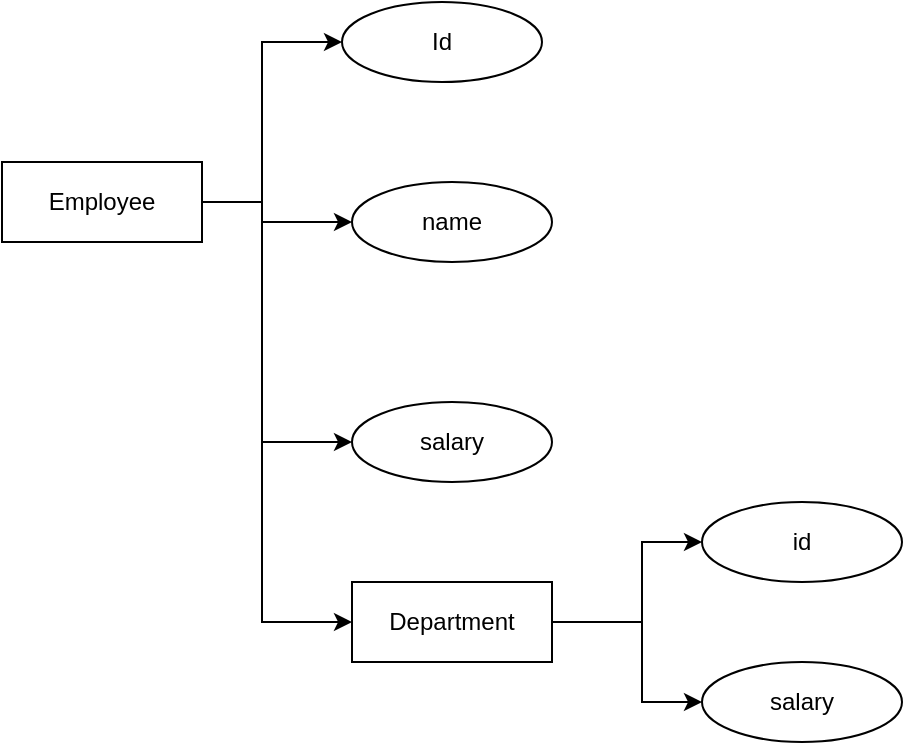 <mxfile version="22.0.8" type="google" pages="3">
  <diagram name="Page-1" id="9n5KK0Yy7mbsJizz310d">
    <mxGraphModel dx="954" dy="600" grid="1" gridSize="10" guides="1" tooltips="1" connect="1" arrows="1" fold="1" page="1" pageScale="1" pageWidth="850" pageHeight="1100" math="0" shadow="0">
      <root>
        <mxCell id="0" />
        <mxCell id="1" parent="0" />
        <mxCell id="fNIek8wEXJSOBC47nYeL-12" style="edgeStyle=orthogonalEdgeStyle;rounded=0;orthogonalLoop=1;jettySize=auto;html=1;entryX=0;entryY=0.5;entryDx=0;entryDy=0;" edge="1" parent="1" source="fNIek8wEXJSOBC47nYeL-1" target="fNIek8wEXJSOBC47nYeL-2">
          <mxGeometry relative="1" as="geometry">
            <Array as="points">
              <mxPoint x="330" y="230" />
              <mxPoint x="330" y="150" />
            </Array>
          </mxGeometry>
        </mxCell>
        <mxCell id="fNIek8wEXJSOBC47nYeL-13" style="edgeStyle=orthogonalEdgeStyle;rounded=0;orthogonalLoop=1;jettySize=auto;html=1;" edge="1" parent="1" source="fNIek8wEXJSOBC47nYeL-1" target="fNIek8wEXJSOBC47nYeL-6">
          <mxGeometry relative="1" as="geometry">
            <Array as="points">
              <mxPoint x="330" y="230" />
              <mxPoint x="330" y="240" />
            </Array>
          </mxGeometry>
        </mxCell>
        <mxCell id="fNIek8wEXJSOBC47nYeL-15" style="edgeStyle=orthogonalEdgeStyle;rounded=0;orthogonalLoop=1;jettySize=auto;html=1;" edge="1" parent="1" source="fNIek8wEXJSOBC47nYeL-1" target="fNIek8wEXJSOBC47nYeL-7">
          <mxGeometry relative="1" as="geometry">
            <Array as="points">
              <mxPoint x="330" y="230" />
              <mxPoint x="330" y="440" />
            </Array>
          </mxGeometry>
        </mxCell>
        <mxCell id="fNIek8wEXJSOBC47nYeL-20" style="edgeStyle=orthogonalEdgeStyle;rounded=0;orthogonalLoop=1;jettySize=auto;html=1;entryX=0;entryY=0.5;entryDx=0;entryDy=0;" edge="1" parent="1" source="fNIek8wEXJSOBC47nYeL-1" target="fNIek8wEXJSOBC47nYeL-4">
          <mxGeometry relative="1" as="geometry">
            <Array as="points">
              <mxPoint x="330" y="230" />
              <mxPoint x="330" y="350" />
            </Array>
          </mxGeometry>
        </mxCell>
        <mxCell id="fNIek8wEXJSOBC47nYeL-1" value="Employee&lt;br&gt;" style="whiteSpace=wrap;html=1;align=center;" vertex="1" parent="1">
          <mxGeometry x="200" y="210" width="100" height="40" as="geometry" />
        </mxCell>
        <mxCell id="fNIek8wEXJSOBC47nYeL-2" value="Id" style="ellipse;whiteSpace=wrap;html=1;align=center;" vertex="1" parent="1">
          <mxGeometry x="370" y="130" width="100" height="40" as="geometry" />
        </mxCell>
        <mxCell id="fNIek8wEXJSOBC47nYeL-4" value="salary" style="ellipse;whiteSpace=wrap;html=1;align=center;" vertex="1" parent="1">
          <mxGeometry x="375" y="330" width="100" height="40" as="geometry" />
        </mxCell>
        <mxCell id="fNIek8wEXJSOBC47nYeL-5" value="id" style="ellipse;whiteSpace=wrap;html=1;align=center;" vertex="1" parent="1">
          <mxGeometry x="550" y="380" width="100" height="40" as="geometry" />
        </mxCell>
        <mxCell id="fNIek8wEXJSOBC47nYeL-6" value="name" style="ellipse;whiteSpace=wrap;html=1;align=center;" vertex="1" parent="1">
          <mxGeometry x="375" y="220" width="100" height="40" as="geometry" />
        </mxCell>
        <mxCell id="fNIek8wEXJSOBC47nYeL-10" style="edgeStyle=orthogonalEdgeStyle;rounded=0;orthogonalLoop=1;jettySize=auto;html=1;entryX=0;entryY=0.5;entryDx=0;entryDy=0;" edge="1" parent="1" source="fNIek8wEXJSOBC47nYeL-7" target="fNIek8wEXJSOBC47nYeL-5">
          <mxGeometry relative="1" as="geometry">
            <Array as="points">
              <mxPoint x="520" y="440" />
              <mxPoint x="520" y="400" />
            </Array>
          </mxGeometry>
        </mxCell>
        <mxCell id="fNIek8wEXJSOBC47nYeL-11" style="edgeStyle=orthogonalEdgeStyle;rounded=0;orthogonalLoop=1;jettySize=auto;html=1;entryX=0;entryY=0.5;entryDx=0;entryDy=0;" edge="1" parent="1" source="fNIek8wEXJSOBC47nYeL-7" target="fNIek8wEXJSOBC47nYeL-9">
          <mxGeometry relative="1" as="geometry">
            <Array as="points">
              <mxPoint x="520" y="440" />
              <mxPoint x="520" y="480" />
            </Array>
          </mxGeometry>
        </mxCell>
        <mxCell id="fNIek8wEXJSOBC47nYeL-7" value="Department" style="whiteSpace=wrap;html=1;align=center;" vertex="1" parent="1">
          <mxGeometry x="375" y="420" width="100" height="40" as="geometry" />
        </mxCell>
        <mxCell id="fNIek8wEXJSOBC47nYeL-9" value="salary" style="ellipse;whiteSpace=wrap;html=1;align=center;" vertex="1" parent="1">
          <mxGeometry x="550" y="460" width="100" height="40" as="geometry" />
        </mxCell>
      </root>
    </mxGraphModel>
  </diagram>
  <diagram id="vj8JbHlfil40TJRxVZLM" name="Page-2">
    <mxGraphModel dx="954" dy="600" grid="1" gridSize="10" guides="1" tooltips="1" connect="1" arrows="1" fold="1" page="1" pageScale="1" pageWidth="850" pageHeight="1100" math="0" shadow="0">
      <root>
        <mxCell id="0" />
        <mxCell id="1" parent="0" />
        <mxCell id="1cGnNMQUjIoNBFrWtkPF-1" value="&amp;lt;&amp;lt;system&amp;gt;&amp;gt;&lt;br&gt;Mentcare&lt;br&gt;" style="whiteSpace=wrap;html=1;align=center;direction=west;" vertex="1" parent="1">
          <mxGeometry x="390" y="300" width="100" height="40" as="geometry" />
        </mxCell>
        <mxCell id="1cGnNMQUjIoNBFrWtkPF-2" value="&amp;lt;&amp;lt;system&amp;gt;&amp;gt;&lt;br&gt;Patient record system&lt;br&gt;" style="whiteSpace=wrap;html=1;align=center;" vertex="1" parent="1">
          <mxGeometry x="390" y="120" width="100" height="60" as="geometry" />
        </mxCell>
        <mxCell id="1cGnNMQUjIoNBFrWtkPF-3" value="&amp;lt;&amp;lt;system&amp;gt;&amp;gt;&lt;br&gt;Management reporting system&lt;br&gt;" style="whiteSpace=wrap;html=1;align=center;" vertex="1" parent="1">
          <mxGeometry x="170" y="160" width="100" height="80" as="geometry" />
        </mxCell>
        <mxCell id="1cGnNMQUjIoNBFrWtkPF-4" value="&amp;lt;&amp;lt;system&amp;gt;&amp;gt;&lt;br&gt;HC statistics system&lt;br&gt;" style="whiteSpace=wrap;html=1;align=center;" vertex="1" parent="1">
          <mxGeometry x="170" y="370" width="100" height="60" as="geometry" />
        </mxCell>
        <mxCell id="1cGnNMQUjIoNBFrWtkPF-5" value="&amp;lt;&amp;lt;system&amp;gt;&amp;gt;&lt;br&gt;Admissions system" style="whiteSpace=wrap;html=1;align=center;" vertex="1" parent="1">
          <mxGeometry x="570" y="170" width="100" height="70" as="geometry" />
        </mxCell>
        <mxCell id="1cGnNMQUjIoNBFrWtkPF-6" value="&amp;lt;&amp;lt;system&amp;gt;.&lt;br&gt;Prescription system&lt;br&gt;" style="whiteSpace=wrap;html=1;align=center;" vertex="1" parent="1">
          <mxGeometry x="580" y="390" width="100" height="70" as="geometry" />
        </mxCell>
        <mxCell id="1cGnNMQUjIoNBFrWtkPF-7" value="&amp;gt;&amp;gt;system&amp;gt;&amp;gt;&lt;br&gt;Appointments system" style="whiteSpace=wrap;html=1;align=center;" vertex="1" parent="1">
          <mxGeometry x="390" y="440" width="100" height="60" as="geometry" />
        </mxCell>
        <mxCell id="1cGnNMQUjIoNBFrWtkPF-14" value="" style="endArrow=none;html=1;rounded=0;labelBackgroundColor=default;strokeColor=default;align=center;verticalAlign=middle;fontFamily=Helvetica;fontSize=11;fontColor=default;shape=connector;exitX=0;exitY=0.5;exitDx=0;exitDy=0;entryX=0.5;entryY=0;entryDx=0;entryDy=0;" edge="1" parent="1" source="1cGnNMQUjIoNBFrWtkPF-1" target="1cGnNMQUjIoNBFrWtkPF-6">
          <mxGeometry relative="1" as="geometry">
            <mxPoint x="500" y="320" as="sourcePoint" />
            <mxPoint x="570" y="320" as="targetPoint" />
            <Array as="points">
              <mxPoint x="630" y="320" />
            </Array>
          </mxGeometry>
        </mxCell>
        <mxCell id="1cGnNMQUjIoNBFrWtkPF-15" value="" style="endArrow=none;html=1;rounded=0;labelBackgroundColor=default;strokeColor=default;align=center;verticalAlign=middle;fontFamily=Helvetica;fontSize=11;fontColor=default;shape=connector;entryX=0.5;entryY=0;entryDx=0;entryDy=0;exitX=0.5;exitY=0;exitDx=0;exitDy=0;" edge="1" parent="1" source="1cGnNMQUjIoNBFrWtkPF-1" target="1cGnNMQUjIoNBFrWtkPF-7">
          <mxGeometry relative="1" as="geometry">
            <mxPoint x="520" y="310" as="sourcePoint" />
            <mxPoint x="680" y="310" as="targetPoint" />
          </mxGeometry>
        </mxCell>
        <mxCell id="1cGnNMQUjIoNBFrWtkPF-16" value="" style="endArrow=none;html=1;rounded=0;labelBackgroundColor=default;strokeColor=default;align=center;verticalAlign=middle;fontFamily=Helvetica;fontSize=11;fontColor=default;shape=connector;entryX=1;entryY=0.5;entryDx=0;entryDy=0;" edge="1" parent="1" source="1cGnNMQUjIoNBFrWtkPF-4" target="1cGnNMQUjIoNBFrWtkPF-1">
          <mxGeometry relative="1" as="geometry">
            <mxPoint x="520" y="310" as="sourcePoint" />
            <mxPoint x="680" y="310" as="targetPoint" />
            <Array as="points">
              <mxPoint x="390" y="400" />
            </Array>
          </mxGeometry>
        </mxCell>
        <mxCell id="1cGnNMQUjIoNBFrWtkPF-17" value="" style="endArrow=none;html=1;rounded=0;labelBackgroundColor=default;strokeColor=default;align=center;verticalAlign=middle;fontFamily=Helvetica;fontSize=11;fontColor=default;shape=connector;" edge="1" parent="1" source="1cGnNMQUjIoNBFrWtkPF-3">
          <mxGeometry relative="1" as="geometry">
            <mxPoint x="520" y="310" as="sourcePoint" />
            <mxPoint x="400" y="300" as="targetPoint" />
            <Array as="points">
              <mxPoint x="400" y="200" />
            </Array>
          </mxGeometry>
        </mxCell>
        <mxCell id="1cGnNMQUjIoNBFrWtkPF-18" value="" style="endArrow=none;html=1;rounded=0;labelBackgroundColor=default;strokeColor=default;align=center;verticalAlign=middle;fontFamily=Helvetica;fontSize=11;fontColor=default;shape=connector;exitX=0.5;exitY=1;exitDx=0;exitDy=0;entryX=0.5;entryY=1;entryDx=0;entryDy=0;" edge="1" parent="1" source="1cGnNMQUjIoNBFrWtkPF-1" target="1cGnNMQUjIoNBFrWtkPF-2">
          <mxGeometry relative="1" as="geometry">
            <mxPoint x="520" y="310" as="sourcePoint" />
            <mxPoint x="680" y="310" as="targetPoint" />
          </mxGeometry>
        </mxCell>
        <mxCell id="1cGnNMQUjIoNBFrWtkPF-19" value="" style="endArrow=none;html=1;rounded=0;labelBackgroundColor=default;strokeColor=default;align=center;verticalAlign=middle;fontFamily=Helvetica;fontSize=11;fontColor=default;shape=connector;exitX=0;exitY=0.5;exitDx=0;exitDy=0;entryX=0;entryY=1;entryDx=0;entryDy=0;" edge="1" parent="1" source="1cGnNMQUjIoNBFrWtkPF-5" target="1cGnNMQUjIoNBFrWtkPF-1">
          <mxGeometry relative="1" as="geometry">
            <mxPoint x="520" y="310" as="sourcePoint" />
            <mxPoint x="680" y="310" as="targetPoint" />
            <Array as="points">
              <mxPoint x="490" y="205" />
            </Array>
          </mxGeometry>
        </mxCell>
      </root>
    </mxGraphModel>
  </diagram>
  <diagram id="5siZ-GdgYZnCJrsv1CMr" name="Page-3">
    <mxGraphModel grid="1" page="1" gridSize="10" guides="1" tooltips="1" connect="1" arrows="1" fold="1" pageScale="1" pageWidth="850" pageHeight="1100" math="0" shadow="0">
      <root>
        <mxCell id="0" />
        <mxCell id="1" parent="0" />
        <mxCell id="pICRMKWI1RosU-jgZUTJ-1" value="Actor" style="shape=umlActor;verticalLabelPosition=bottom;verticalAlign=top;html=1;outlineConnect=0;fontFamily=Helvetica;fontSize=11;fontColor=default;" vertex="1" parent="1">
          <mxGeometry x="200" y="90" width="30" height="60" as="geometry" />
        </mxCell>
        <mxCell id="pICRMKWI1RosU-jgZUTJ-2" value="Actor" style="shape=umlActor;verticalLabelPosition=bottom;verticalAlign=top;html=1;outlineConnect=0;fontFamily=Helvetica;fontSize=11;fontColor=default;" vertex="1" parent="1">
          <mxGeometry x="200" y="330" width="30" height="60" as="geometry" />
        </mxCell>
        <mxCell id="pICRMKWI1RosU-jgZUTJ-5" value="Register patient&lt;br&gt;" style="ellipse;whiteSpace=wrap;html=1;align=center;fontFamily=Helvetica;fontSize=11;fontColor=default;" vertex="1" parent="1">
          <mxGeometry x="375" y="90" width="100" height="40" as="geometry" />
        </mxCell>
        <mxCell id="pICRMKWI1RosU-jgZUTJ-6" value="View personal info" style="ellipse;whiteSpace=wrap;html=1;align=center;fontFamily=Helvetica;fontSize=11;fontColor=default;" vertex="1" parent="1">
          <mxGeometry x="375" y="190" width="100" height="40" as="geometry" />
        </mxCell>
        <mxCell id="pICRMKWI1RosU-jgZUTJ-7" value="view record" style="ellipse;whiteSpace=wrap;html=1;align=center;fontFamily=Helvetica;fontSize=11;fontColor=default;" vertex="1" parent="1">
          <mxGeometry x="375" y="300" width="100" height="40" as="geometry" />
        </mxCell>
        <mxCell id="pICRMKWI1RosU-jgZUTJ-8" value="Edit record" style="ellipse;whiteSpace=wrap;html=1;align=center;fontFamily=Helvetica;fontSize=11;fontColor=default;" vertex="1" parent="1">
          <mxGeometry x="375" y="420" width="100" height="40" as="geometry" />
        </mxCell>
        <mxCell id="pICRMKWI1RosU-jgZUTJ-9" value="Setup consultation" style="ellipse;whiteSpace=wrap;html=1;align=center;fontFamily=Helvetica;fontSize=11;fontColor=default;" vertex="1" parent="1">
          <mxGeometry x="375" y="530" width="100" height="40" as="geometry" />
        </mxCell>
        <mxCell id="pICRMKWI1RosU-jgZUTJ-10" value="Actor" style="shape=umlActor;verticalLabelPosition=bottom;verticalAlign=top;html=1;outlineConnect=0;fontFamily=Helvetica;fontSize=11;fontColor=default;" vertex="1" parent="1">
          <mxGeometry x="630" y="90" width="30" height="60" as="geometry" />
        </mxCell>
        <mxCell id="pICRMKWI1RosU-jgZUTJ-11" value="Actor" style="shape=umlActor;verticalLabelPosition=bottom;verticalAlign=top;html=1;outlineConnect=0;fontFamily=Helvetica;fontSize=11;fontColor=default;" vertex="1" parent="1">
          <mxGeometry x="630" y="330" width="30" height="60" as="geometry" />
        </mxCell>
        <mxCell id="pICRMKWI1RosU-jgZUTJ-12" value="Export statistics&amp;nbsp;" style="ellipse;whiteSpace=wrap;html=1;align=center;fontFamily=Helvetica;fontSize=11;fontColor=default;" vertex="1" parent="1">
          <mxGeometry x="740" y="100" width="100" height="40" as="geometry" />
        </mxCell>
        <mxCell id="pICRMKWI1RosU-jgZUTJ-13" value="Generate report" style="ellipse;whiteSpace=wrap;html=1;align=center;fontFamily=Helvetica;fontSize=11;fontColor=default;" vertex="1" parent="1">
          <mxGeometry x="740" y="290" width="100" height="40" as="geometry" />
        </mxCell>
        <mxCell id="pICRMKWI1RosU-jgZUTJ-16" value="" style="endArrow=none;html=1;rounded=0;labelBackgroundColor=default;strokeColor=default;align=center;verticalAlign=middle;fontFamily=Helvetica;fontSize=11;fontColor=default;shape=connector;exitX=0.5;exitY=0.5;exitDx=0;exitDy=0;exitPerimeter=0;entryX=0;entryY=0.5;entryDx=0;entryDy=0;" edge="1" parent="1" source="pICRMKWI1RosU-jgZUTJ-1" target="pICRMKWI1RosU-jgZUTJ-5">
          <mxGeometry relative="1" as="geometry">
            <mxPoint x="380" y="310" as="sourcePoint" />
            <mxPoint x="540" y="310" as="targetPoint" />
          </mxGeometry>
        </mxCell>
        <mxCell id="pICRMKWI1RosU-jgZUTJ-17" value="" style="endArrow=none;html=1;rounded=0;labelBackgroundColor=default;strokeColor=default;align=center;verticalAlign=middle;fontFamily=Helvetica;fontSize=11;fontColor=default;shape=connector;exitX=0.5;exitY=0.5;exitDx=0;exitDy=0;exitPerimeter=0;entryX=0;entryY=0.5;entryDx=0;entryDy=0;" edge="1" parent="1" source="pICRMKWI1RosU-jgZUTJ-1" target="pICRMKWI1RosU-jgZUTJ-6">
          <mxGeometry relative="1" as="geometry">
            <mxPoint x="380" y="310" as="sourcePoint" />
            <mxPoint x="540" y="310" as="targetPoint" />
          </mxGeometry>
        </mxCell>
        <mxCell id="pICRMKWI1RosU-jgZUTJ-18" value="" style="endArrow=none;html=1;rounded=0;labelBackgroundColor=default;strokeColor=default;align=center;verticalAlign=middle;fontFamily=Helvetica;fontSize=11;fontColor=default;shape=connector;exitX=0.5;exitY=0.5;exitDx=0;exitDy=0;exitPerimeter=0;entryX=0;entryY=0.5;entryDx=0;entryDy=0;" edge="1" parent="1" source="pICRMKWI1RosU-jgZUTJ-2" target="pICRMKWI1RosU-jgZUTJ-7">
          <mxGeometry relative="1" as="geometry">
            <mxPoint x="380" y="310" as="sourcePoint" />
            <mxPoint x="540" y="310" as="targetPoint" />
          </mxGeometry>
        </mxCell>
        <mxCell id="pICRMKWI1RosU-jgZUTJ-19" value="" style="endArrow=none;html=1;rounded=0;labelBackgroundColor=default;strokeColor=default;align=center;verticalAlign=middle;fontFamily=Helvetica;fontSize=11;fontColor=default;shape=connector;entryX=0;entryY=0.5;entryDx=0;entryDy=0;exitX=0.5;exitY=0.5;exitDx=0;exitDy=0;exitPerimeter=0;" edge="1" parent="1" source="pICRMKWI1RosU-jgZUTJ-2" target="pICRMKWI1RosU-jgZUTJ-8">
          <mxGeometry relative="1" as="geometry">
            <mxPoint x="380" y="310" as="sourcePoint" />
            <mxPoint x="540" y="310" as="targetPoint" />
          </mxGeometry>
        </mxCell>
        <mxCell id="pICRMKWI1RosU-jgZUTJ-20" value="" style="endArrow=none;html=1;rounded=0;labelBackgroundColor=default;strokeColor=default;align=center;verticalAlign=middle;fontFamily=Helvetica;fontSize=11;fontColor=default;shape=connector;entryX=1;entryY=0.5;entryDx=0;entryDy=0;" edge="1" parent="1" source="pICRMKWI1RosU-jgZUTJ-10" target="pICRMKWI1RosU-jgZUTJ-6">
          <mxGeometry relative="1" as="geometry">
            <mxPoint x="380" y="310" as="sourcePoint" />
            <mxPoint x="540" y="310" as="targetPoint" />
          </mxGeometry>
        </mxCell>
        <mxCell id="pICRMKWI1RosU-jgZUTJ-21" value="" style="endArrow=none;html=1;rounded=0;labelBackgroundColor=default;strokeColor=default;align=center;verticalAlign=middle;fontFamily=Helvetica;fontSize=11;fontColor=default;shape=connector;entryX=0;entryY=0.5;entryDx=0;entryDy=0;" edge="1" parent="1" source="pICRMKWI1RosU-jgZUTJ-10" target="pICRMKWI1RosU-jgZUTJ-12">
          <mxGeometry relative="1" as="geometry">
            <mxPoint x="380" y="310" as="sourcePoint" />
            <mxPoint x="540" y="310" as="targetPoint" />
          </mxGeometry>
        </mxCell>
        <mxCell id="pICRMKWI1RosU-jgZUTJ-22" value="" style="endArrow=none;html=1;rounded=0;labelBackgroundColor=default;strokeColor=default;align=center;verticalAlign=middle;fontFamily=Helvetica;fontSize=11;fontColor=default;shape=connector;" edge="1" parent="1" source="pICRMKWI1RosU-jgZUTJ-10" target="pICRMKWI1RosU-jgZUTJ-13">
          <mxGeometry relative="1" as="geometry">
            <mxPoint x="380" y="310" as="sourcePoint" />
            <mxPoint x="540" y="310" as="targetPoint" />
          </mxGeometry>
        </mxCell>
        <mxCell id="pICRMKWI1RosU-jgZUTJ-23" value="" style="endArrow=none;html=1;rounded=0;labelBackgroundColor=default;strokeColor=default;align=center;verticalAlign=middle;fontFamily=Helvetica;fontSize=11;fontColor=default;shape=connector;entryX=0;entryY=0.5;entryDx=0;entryDy=0;exitX=0.5;exitY=0.5;exitDx=0;exitDy=0;exitPerimeter=0;" edge="1" parent="1" source="pICRMKWI1RosU-jgZUTJ-11" target="pICRMKWI1RosU-jgZUTJ-13">
          <mxGeometry relative="1" as="geometry">
            <mxPoint x="380" y="310" as="sourcePoint" />
            <mxPoint x="540" y="310" as="targetPoint" />
          </mxGeometry>
        </mxCell>
        <mxCell id="pICRMKWI1RosU-jgZUTJ-24" value="" style="endArrow=none;html=1;rounded=0;labelBackgroundColor=default;strokeColor=default;align=center;verticalAlign=middle;fontFamily=Helvetica;fontSize=11;fontColor=default;shape=connector;exitX=1;exitY=0.5;exitDx=0;exitDy=0;entryX=0.5;entryY=0.5;entryDx=0;entryDy=0;entryPerimeter=0;" edge="1" parent="1" source="pICRMKWI1RosU-jgZUTJ-7" target="pICRMKWI1RosU-jgZUTJ-11">
          <mxGeometry relative="1" as="geometry">
            <mxPoint x="380" y="310" as="sourcePoint" />
            <mxPoint x="540" y="310" as="targetPoint" />
          </mxGeometry>
        </mxCell>
        <mxCell id="pICRMKWI1RosU-jgZUTJ-25" value="" style="endArrow=none;html=1;rounded=0;labelBackgroundColor=default;strokeColor=default;align=center;verticalAlign=middle;fontFamily=Helvetica;fontSize=11;fontColor=default;shape=connector;exitX=1;exitY=0.5;exitDx=0;exitDy=0;" edge="1" parent="1" source="pICRMKWI1RosU-jgZUTJ-8">
          <mxGeometry relative="1" as="geometry">
            <mxPoint x="380" y="310" as="sourcePoint" />
            <mxPoint x="640" y="360" as="targetPoint" />
          </mxGeometry>
        </mxCell>
        <mxCell id="pICRMKWI1RosU-jgZUTJ-27" value="" style="endArrow=none;html=1;rounded=0;labelBackgroundColor=default;strokeColor=default;align=center;verticalAlign=middle;fontFamily=Helvetica;fontSize=11;fontColor=default;shape=connector;exitX=1;exitY=0.5;exitDx=0;exitDy=0;" edge="1" parent="1" source="pICRMKWI1RosU-jgZUTJ-9" target="pICRMKWI1RosU-jgZUTJ-11">
          <mxGeometry relative="1" as="geometry">
            <mxPoint x="380" y="310" as="sourcePoint" />
            <mxPoint x="540" y="310" as="targetPoint" />
          </mxGeometry>
        </mxCell>
      </root>
    </mxGraphModel>
  </diagram>
</mxfile>
